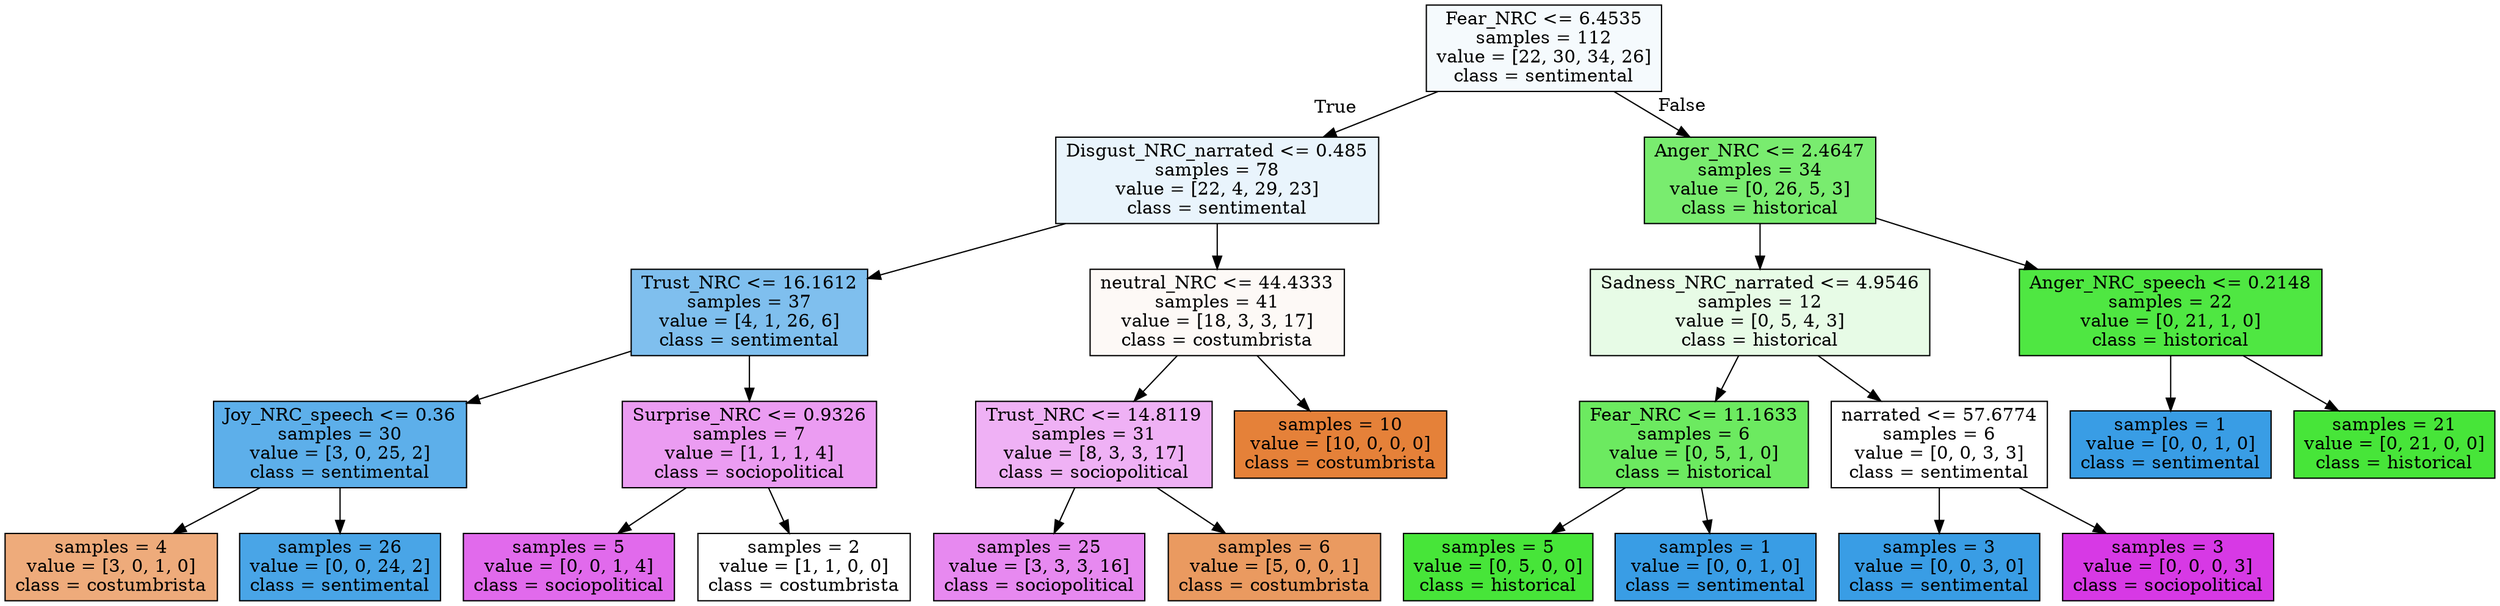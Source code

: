 digraph Tree {
node [shape=box, style="filled", color="black"] ;
0 [label="Fear_NRC <= 6.4535\nsamples = 112\nvalue = [22, 30, 34, 26]\nclass = sentimental", fillcolor="#399de50c"] ;
1 [label="Disgust_NRC_narrated <= 0.485\nsamples = 78\nvalue = [22, 4, 29, 23]\nclass = sentimental", fillcolor="#399de51c"] ;
0 -> 1 [labeldistance=2.5, labelangle=45, headlabel="True"] ;
2 [label="Trust_NRC <= 16.1612\nsamples = 37\nvalue = [4, 1, 26, 6]\nclass = sentimental", fillcolor="#399de5a5"] ;
1 -> 2 ;
3 [label="Joy_NRC_speech <= 0.36\nsamples = 30\nvalue = [3, 0, 25, 2]\nclass = sentimental", fillcolor="#399de5d0"] ;
2 -> 3 ;
4 [label="samples = 4\nvalue = [3, 0, 1, 0]\nclass = costumbrista", fillcolor="#e58139aa"] ;
3 -> 4 ;
5 [label="samples = 26\nvalue = [0, 0, 24, 2]\nclass = sentimental", fillcolor="#399de5ea"] ;
3 -> 5 ;
6 [label="Surprise_NRC <= 0.9326\nsamples = 7\nvalue = [1, 1, 1, 4]\nclass = sociopolitical", fillcolor="#d739e57f"] ;
2 -> 6 ;
7 [label="samples = 5\nvalue = [0, 0, 1, 4]\nclass = sociopolitical", fillcolor="#d739e5bf"] ;
6 -> 7 ;
8 [label="samples = 2\nvalue = [1, 1, 0, 0]\nclass = costumbrista", fillcolor="#e5813900"] ;
6 -> 8 ;
9 [label="neutral_NRC <= 44.4333\nsamples = 41\nvalue = [18, 3, 3, 17]\nclass = costumbrista", fillcolor="#e581390b"] ;
1 -> 9 ;
10 [label="Trust_NRC <= 14.8119\nsamples = 31\nvalue = [8, 3, 3, 17]\nclass = sociopolitical", fillcolor="#d739e564"] ;
9 -> 10 ;
11 [label="samples = 25\nvalue = [3, 3, 3, 16]\nclass = sociopolitical", fillcolor="#d739e597"] ;
10 -> 11 ;
12 [label="samples = 6\nvalue = [5, 0, 0, 1]\nclass = costumbrista", fillcolor="#e58139cc"] ;
10 -> 12 ;
13 [label="samples = 10\nvalue = [10, 0, 0, 0]\nclass = costumbrista", fillcolor="#e58139ff"] ;
9 -> 13 ;
14 [label="Anger_NRC <= 2.4647\nsamples = 34\nvalue = [0, 26, 5, 3]\nclass = historical", fillcolor="#47e539b9"] ;
0 -> 14 [labeldistance=2.5, labelangle=-45, headlabel="False"] ;
15 [label="Sadness_NRC_narrated <= 4.9546\nsamples = 12\nvalue = [0, 5, 4, 3]\nclass = historical", fillcolor="#47e53920"] ;
14 -> 15 ;
16 [label="Fear_NRC <= 11.1633\nsamples = 6\nvalue = [0, 5, 1, 0]\nclass = historical", fillcolor="#47e539cc"] ;
15 -> 16 ;
17 [label="samples = 5\nvalue = [0, 5, 0, 0]\nclass = historical", fillcolor="#47e539ff"] ;
16 -> 17 ;
18 [label="samples = 1\nvalue = [0, 0, 1, 0]\nclass = sentimental", fillcolor="#399de5ff"] ;
16 -> 18 ;
19 [label="narrated <= 57.6774\nsamples = 6\nvalue = [0, 0, 3, 3]\nclass = sentimental", fillcolor="#399de500"] ;
15 -> 19 ;
20 [label="samples = 3\nvalue = [0, 0, 3, 0]\nclass = sentimental", fillcolor="#399de5ff"] ;
19 -> 20 ;
21 [label="samples = 3\nvalue = [0, 0, 0, 3]\nclass = sociopolitical", fillcolor="#d739e5ff"] ;
19 -> 21 ;
22 [label="Anger_NRC_speech <= 0.2148\nsamples = 22\nvalue = [0, 21, 1, 0]\nclass = historical", fillcolor="#47e539f3"] ;
14 -> 22 ;
23 [label="samples = 1\nvalue = [0, 0, 1, 0]\nclass = sentimental", fillcolor="#399de5ff"] ;
22 -> 23 ;
24 [label="samples = 21\nvalue = [0, 21, 0, 0]\nclass = historical", fillcolor="#47e539ff"] ;
22 -> 24 ;
}
